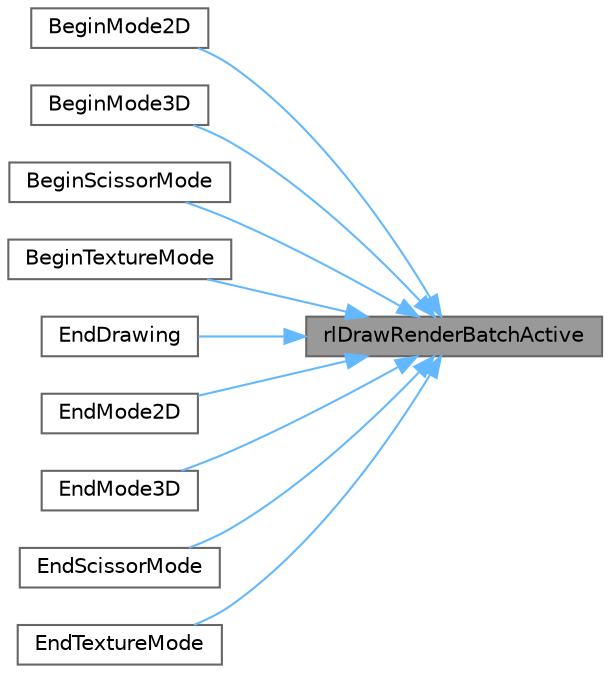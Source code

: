 digraph "rlDrawRenderBatchActive"
{
 // LATEX_PDF_SIZE
  bgcolor="transparent";
  edge [fontname=Helvetica,fontsize=10,labelfontname=Helvetica,labelfontsize=10];
  node [fontname=Helvetica,fontsize=10,shape=box,height=0.2,width=0.4];
  rankdir="RL";
  Node1 [id="Node000001",label="rlDrawRenderBatchActive",height=0.2,width=0.4,color="gray40", fillcolor="grey60", style="filled", fontcolor="black",tooltip=" "];
  Node1 -> Node2 [id="edge19_Node000001_Node000002",dir="back",color="steelblue1",style="solid",tooltip=" "];
  Node2 [id="Node000002",label="BeginMode2D",height=0.2,width=0.4,color="grey40", fillcolor="white", style="filled",URL="$_classes_2lib_2rcore_8c.html#aafe334052bca4b8cdcce5adecfbc67c7",tooltip=" "];
  Node1 -> Node3 [id="edge20_Node000001_Node000003",dir="back",color="steelblue1",style="solid",tooltip=" "];
  Node3 [id="Node000003",label="BeginMode3D",height=0.2,width=0.4,color="grey40", fillcolor="white", style="filled",URL="$_classes_2lib_2rcore_8c.html#ac0458f5823cbb3e253d012f4386df71e",tooltip=" "];
  Node1 -> Node4 [id="edge21_Node000001_Node000004",dir="back",color="steelblue1",style="solid",tooltip=" "];
  Node4 [id="Node000004",label="BeginScissorMode",height=0.2,width=0.4,color="grey40", fillcolor="white", style="filled",URL="$_classes_2lib_2rcore_8c.html#a00608ab353cdacc0479dcb70f7ce1796",tooltip=" "];
  Node1 -> Node5 [id="edge22_Node000001_Node000005",dir="back",color="steelblue1",style="solid",tooltip=" "];
  Node5 [id="Node000005",label="BeginTextureMode",height=0.2,width=0.4,color="grey40", fillcolor="white", style="filled",URL="$_classes_2lib_2rcore_8c.html#a23663ee6017fd17889536c1d6056ef70",tooltip=" "];
  Node1 -> Node6 [id="edge23_Node000001_Node000006",dir="back",color="steelblue1",style="solid",tooltip=" "];
  Node6 [id="Node000006",label="EndDrawing",height=0.2,width=0.4,color="grey40", fillcolor="white", style="filled",URL="$_classes_2lib_2rcore_8c.html#a40e32d82cfb49ed563c0a93285537b58",tooltip=" "];
  Node1 -> Node7 [id="edge24_Node000001_Node000007",dir="back",color="steelblue1",style="solid",tooltip=" "];
  Node7 [id="Node000007",label="EndMode2D",height=0.2,width=0.4,color="grey40", fillcolor="white", style="filled",URL="$_classes_2lib_2rcore_8c.html#a9168fce56a171af277caa3c8a499834c",tooltip=" "];
  Node1 -> Node8 [id="edge25_Node000001_Node000008",dir="back",color="steelblue1",style="solid",tooltip=" "];
  Node8 [id="Node000008",label="EndMode3D",height=0.2,width=0.4,color="grey40", fillcolor="white", style="filled",URL="$_classes_2lib_2rcore_8c.html#abe148e06aaf22817ddc6d7525718a582",tooltip=" "];
  Node1 -> Node9 [id="edge26_Node000001_Node000009",dir="back",color="steelblue1",style="solid",tooltip=" "];
  Node9 [id="Node000009",label="EndScissorMode",height=0.2,width=0.4,color="grey40", fillcolor="white", style="filled",URL="$_classes_2lib_2rcore_8c.html#a7c91d415372dc1a2cfa490f5d09fae4a",tooltip=" "];
  Node1 -> Node10 [id="edge27_Node000001_Node000010",dir="back",color="steelblue1",style="solid",tooltip=" "];
  Node10 [id="Node000010",label="EndTextureMode",height=0.2,width=0.4,color="grey40", fillcolor="white", style="filled",URL="$_classes_2lib_2rcore_8c.html#a7e8e47afda3c3da08d6b866da18cd162",tooltip=" "];
}
